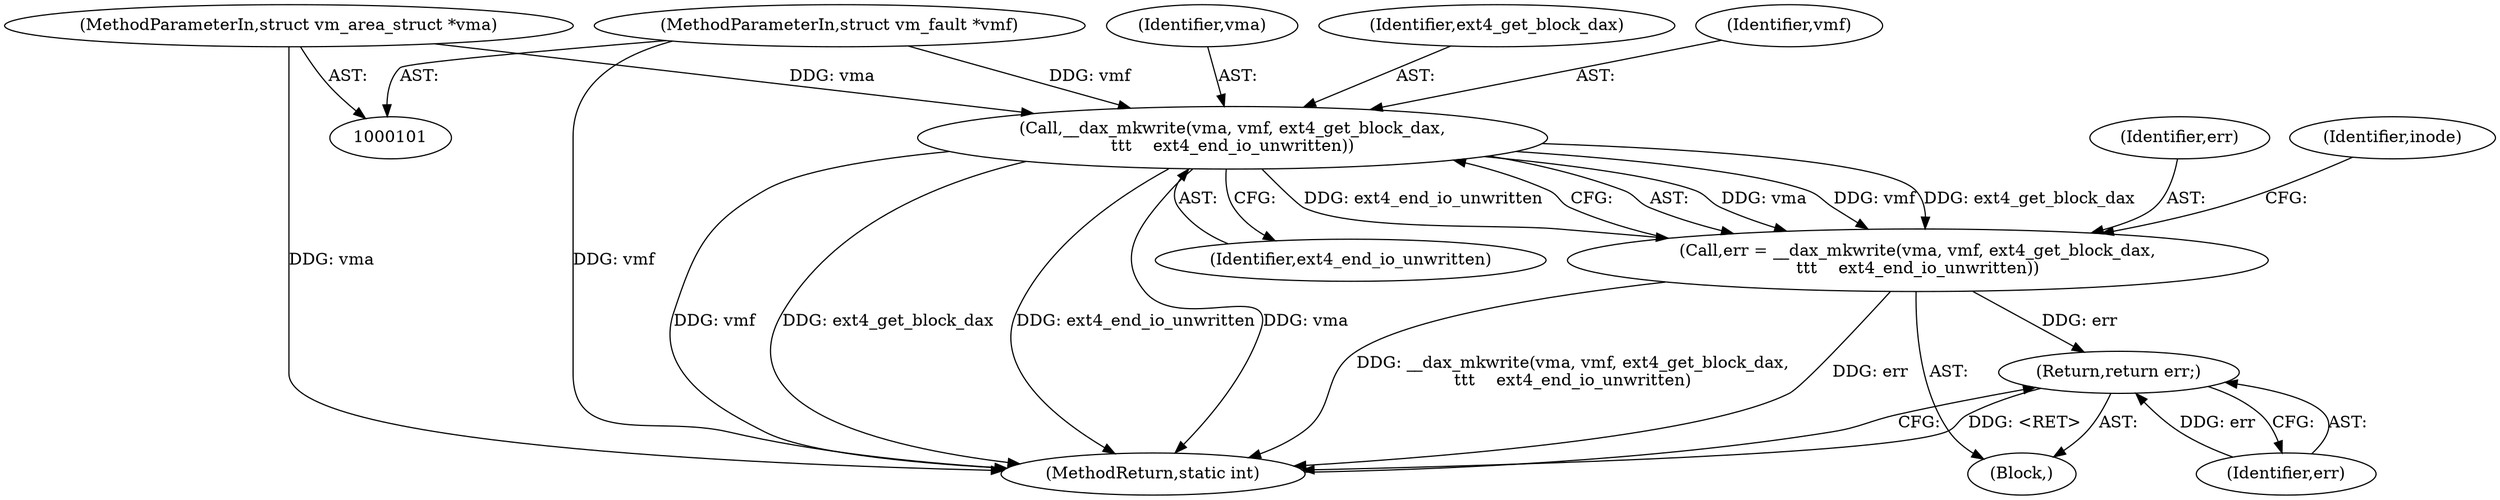 digraph "0_linux_ea3d7209ca01da209cda6f0dea8be9cc4b7a933b_3@API" {
"1000129" [label="(Call,__dax_mkwrite(vma, vmf, ext4_get_block_dax,\n\t\t\t    ext4_end_io_unwritten))"];
"1000102" [label="(MethodParameterIn,struct vm_area_struct *vma)"];
"1000103" [label="(MethodParameterIn,struct vm_fault *vmf)"];
"1000127" [label="(Call,err = __dax_mkwrite(vma, vmf, ext4_get_block_dax,\n\t\t\t    ext4_end_io_unwritten))"];
"1000144" [label="(Return,return err;)"];
"1000131" [label="(Identifier,vmf)"];
"1000130" [label="(Identifier,vma)"];
"1000144" [label="(Return,return err;)"];
"1000127" [label="(Call,err = __dax_mkwrite(vma, vmf, ext4_get_block_dax,\n\t\t\t    ext4_end_io_unwritten))"];
"1000128" [label="(Identifier,err)"];
"1000103" [label="(MethodParameterIn,struct vm_fault *vmf)"];
"1000133" [label="(Identifier,ext4_end_io_unwritten)"];
"1000102" [label="(MethodParameterIn,struct vm_area_struct *vma)"];
"1000146" [label="(MethodReturn,static int)"];
"1000104" [label="(Block,)"];
"1000132" [label="(Identifier,ext4_get_block_dax)"];
"1000138" [label="(Identifier,inode)"];
"1000145" [label="(Identifier,err)"];
"1000129" [label="(Call,__dax_mkwrite(vma, vmf, ext4_get_block_dax,\n\t\t\t    ext4_end_io_unwritten))"];
"1000129" -> "1000127"  [label="AST: "];
"1000129" -> "1000133"  [label="CFG: "];
"1000130" -> "1000129"  [label="AST: "];
"1000131" -> "1000129"  [label="AST: "];
"1000132" -> "1000129"  [label="AST: "];
"1000133" -> "1000129"  [label="AST: "];
"1000127" -> "1000129"  [label="CFG: "];
"1000129" -> "1000146"  [label="DDG: vma"];
"1000129" -> "1000146"  [label="DDG: vmf"];
"1000129" -> "1000146"  [label="DDG: ext4_get_block_dax"];
"1000129" -> "1000146"  [label="DDG: ext4_end_io_unwritten"];
"1000129" -> "1000127"  [label="DDG: vma"];
"1000129" -> "1000127"  [label="DDG: vmf"];
"1000129" -> "1000127"  [label="DDG: ext4_get_block_dax"];
"1000129" -> "1000127"  [label="DDG: ext4_end_io_unwritten"];
"1000102" -> "1000129"  [label="DDG: vma"];
"1000103" -> "1000129"  [label="DDG: vmf"];
"1000102" -> "1000101"  [label="AST: "];
"1000102" -> "1000146"  [label="DDG: vma"];
"1000103" -> "1000101"  [label="AST: "];
"1000103" -> "1000146"  [label="DDG: vmf"];
"1000127" -> "1000104"  [label="AST: "];
"1000128" -> "1000127"  [label="AST: "];
"1000138" -> "1000127"  [label="CFG: "];
"1000127" -> "1000146"  [label="DDG: __dax_mkwrite(vma, vmf, ext4_get_block_dax,\n\t\t\t    ext4_end_io_unwritten)"];
"1000127" -> "1000146"  [label="DDG: err"];
"1000127" -> "1000144"  [label="DDG: err"];
"1000144" -> "1000104"  [label="AST: "];
"1000144" -> "1000145"  [label="CFG: "];
"1000145" -> "1000144"  [label="AST: "];
"1000146" -> "1000144"  [label="CFG: "];
"1000144" -> "1000146"  [label="DDG: <RET>"];
"1000145" -> "1000144"  [label="DDG: err"];
}
